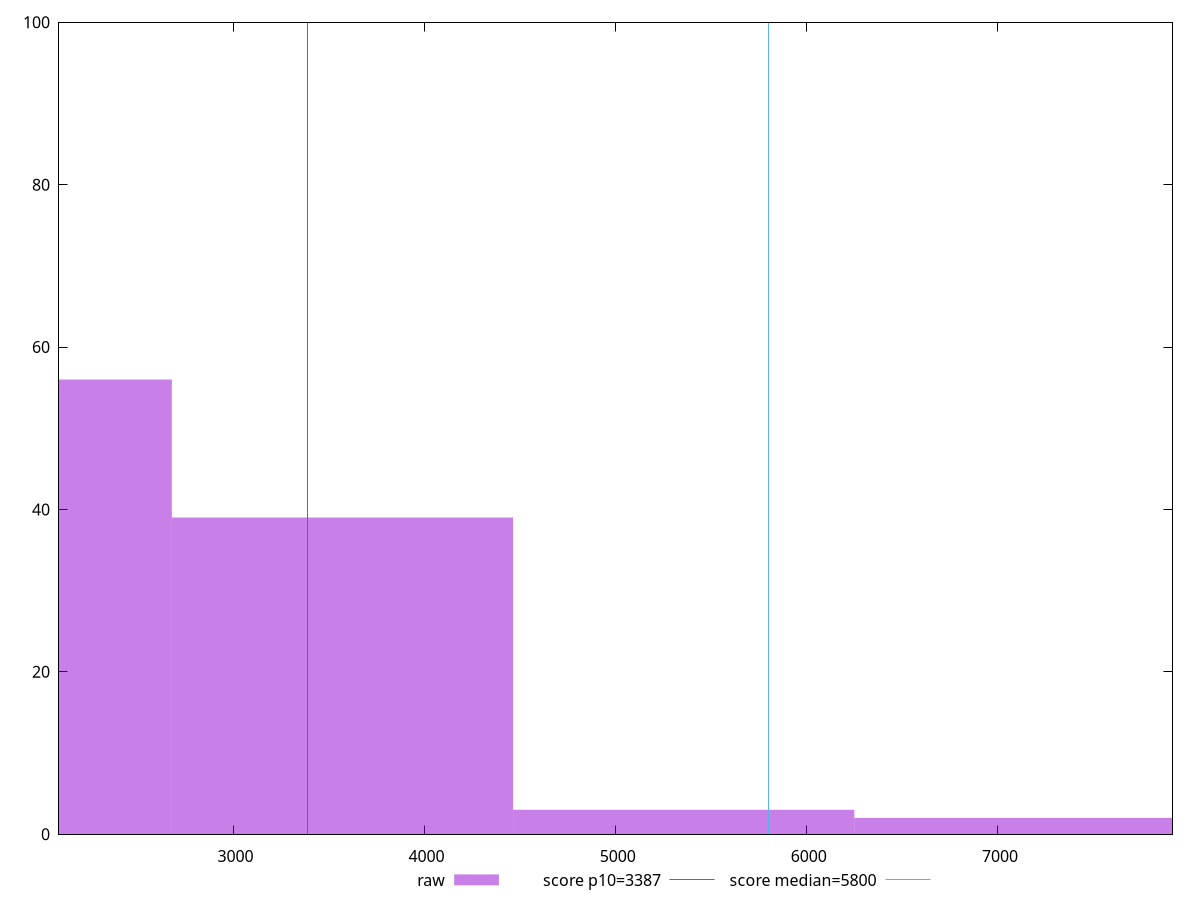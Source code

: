 reset

$raw <<EOF
7141.533755903883 2
3570.7668779519413 39
1785.3834389759706 56
5356.150316927912 3
EOF

set key outside below
set boxwidth 1785.3834389759706
set xrange [2087.5954999999994:7913.276980016753]
set yrange [0:100]
set trange [0:100]
set style fill transparent solid 0.5 noborder

set parametric
set terminal svg size 640, 490 enhanced background rgb 'white'
set output "report_00013_2021-02-09T12-04-24.940Z/speed-index/samples/pages+cached+noadtech/raw/histogram.svg"

plot $raw title "raw" with boxes, \
     3387,t title "score p10=3387", \
     5800,t title "score median=5800"

reset
